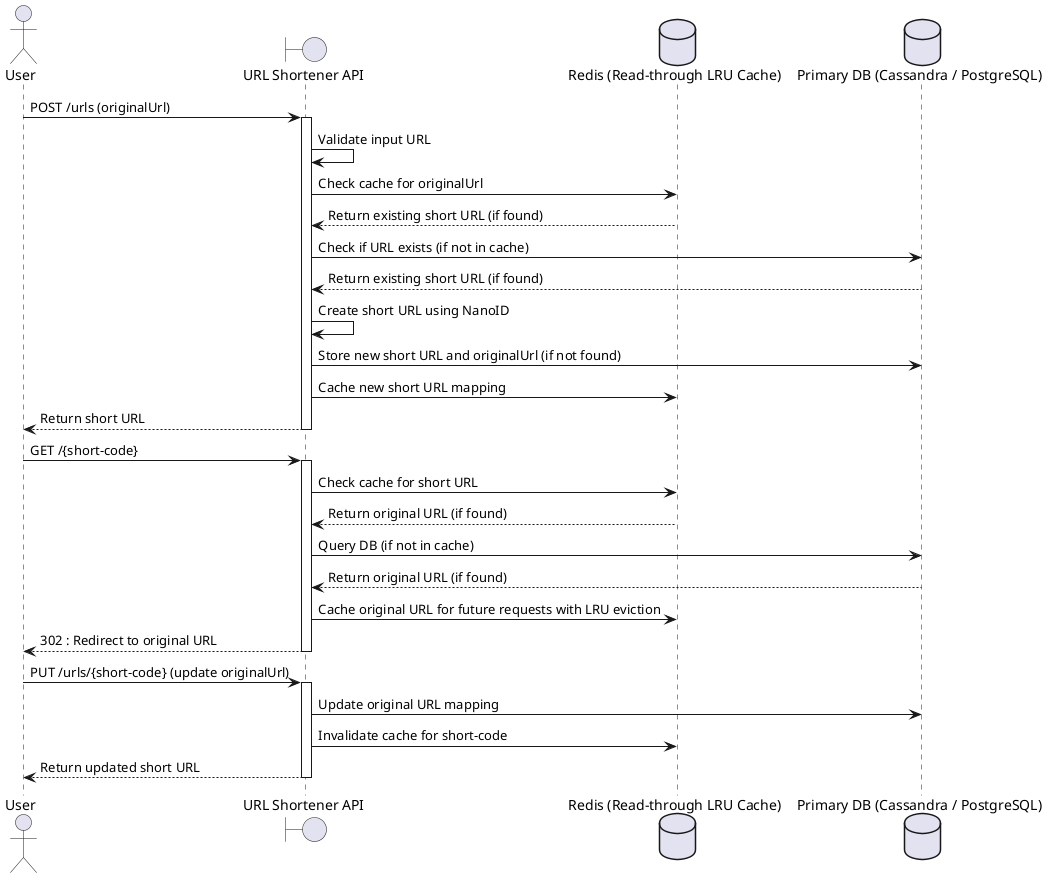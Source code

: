 @startuml

actor User

boundary API as "URL Shortener API"

database Redis as "Redis (Read-through LRU Cache)"
database DB as "Primary DB (Cassandra / PostgreSQL)"

User -> API: POST /urls (originalUrl)
activate API
API -> API: Validate input URL
API -> Redis: Check cache for originalUrl
Redis --> API: Return existing short URL (if found)
API -> DB: Check if URL exists (if not in cache)
DB --> API: Return existing short URL (if found)
API -> API: Create short URL using NanoID
API -> DB: Store new short URL and originalUrl (if not found)
API -> Redis: Cache new short URL mapping
API --> User: Return short URL
deactivate API

User -> API: GET /{short-code}
activate API
API -> Redis: Check cache for short URL
Redis --> API: Return original URL (if found)
API -> DB: Query DB (if not in cache)
DB --> API: Return original URL (if found)
API -> Redis: Cache original URL for future requests with LRU eviction
API --> User: 302 : Redirect to original URL
deactivate API

User -> API: PUT /urls/{short-code} (update originalUrl)
activate API
API -> DB: Update original URL mapping
API -> Redis: Invalidate cache for short-code
API --> User: Return updated short URL
deactivate API

@enduml